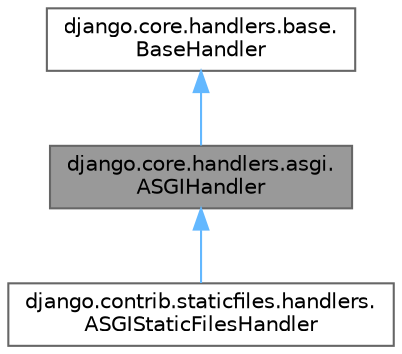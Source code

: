 digraph "django.core.handlers.asgi.ASGIHandler"
{
 // LATEX_PDF_SIZE
  bgcolor="transparent";
  edge [fontname=Helvetica,fontsize=10,labelfontname=Helvetica,labelfontsize=10];
  node [fontname=Helvetica,fontsize=10,shape=box,height=0.2,width=0.4];
  Node1 [id="Node000001",label="django.core.handlers.asgi.\lASGIHandler",height=0.2,width=0.4,color="gray40", fillcolor="grey60", style="filled", fontcolor="black",tooltip=" "];
  Node2 -> Node1 [id="edge1_Node000001_Node000002",dir="back",color="steelblue1",style="solid",tooltip=" "];
  Node2 [id="Node000002",label="django.core.handlers.base.\lBaseHandler",height=0.2,width=0.4,color="gray40", fillcolor="white", style="filled",URL="$classdjango_1_1core_1_1handlers_1_1base_1_1_base_handler.html",tooltip=" "];
  Node1 -> Node3 [id="edge2_Node000001_Node000003",dir="back",color="steelblue1",style="solid",tooltip=" "];
  Node3 [id="Node000003",label="django.contrib.staticfiles.handlers.\lASGIStaticFilesHandler",height=0.2,width=0.4,color="gray40", fillcolor="white", style="filled",URL="$classdjango_1_1contrib_1_1staticfiles_1_1handlers_1_1_a_s_g_i_static_files_handler.html",tooltip=" "];
}

